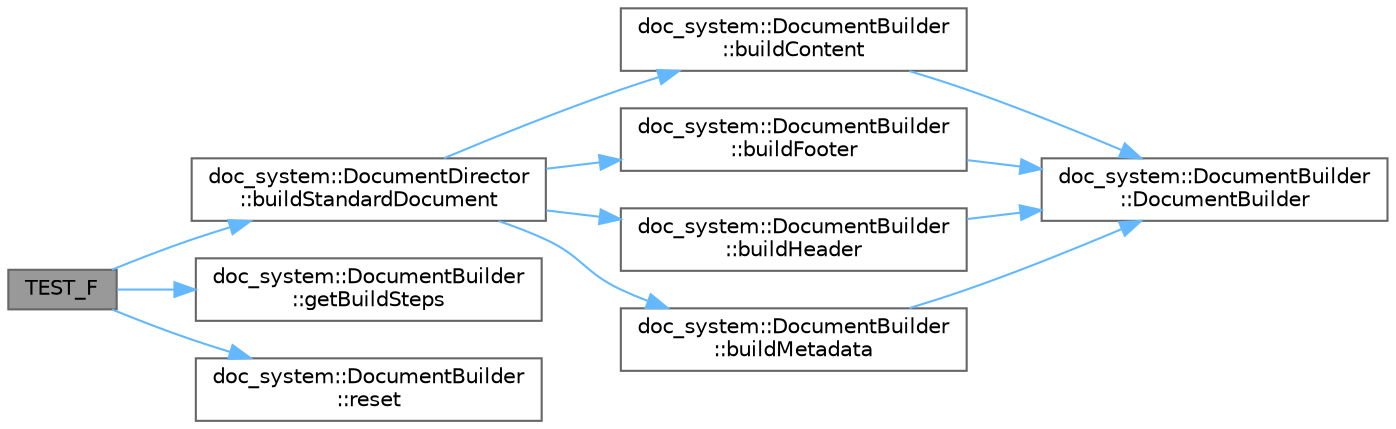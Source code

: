 digraph "TEST_F"
{
 // INTERACTIVE_SVG=YES
 // LATEX_PDF_SIZE
  bgcolor="transparent";
  edge [fontname=Helvetica,fontsize=10,labelfontname=Helvetica,labelfontsize=10];
  node [fontname=Helvetica,fontsize=10,shape=box,height=0.2,width=0.4];
  rankdir="LR";
  Node1 [id="Node000001",label="TEST_F",height=0.2,width=0.4,color="gray40", fillcolor="grey60", style="filled", fontcolor="black",tooltip=" "];
  Node1 -> Node2 [id="edge1_Node000001_Node000002",color="steelblue1",style="solid",tooltip=" "];
  Node2 [id="Node000002",label="doc_system::DocumentDirector\l::buildStandardDocument",height=0.2,width=0.4,color="grey40", fillcolor="white", style="filled",URL="$classdoc__system_1_1_document_director.html#a822c3496c99c60431854b249a845c0a5",tooltip=" "];
  Node2 -> Node3 [id="edge2_Node000002_Node000003",color="steelblue1",style="solid",tooltip=" "];
  Node3 [id="Node000003",label="doc_system::DocumentBuilder\l::buildContent",height=0.2,width=0.4,color="grey40", fillcolor="white", style="filled",URL="$classdoc__system_1_1_document_builder.html#aadc1209c9255e88c4d608b16f06aca19",tooltip=" "];
  Node3 -> Node4 [id="edge3_Node000003_Node000004",color="steelblue1",style="solid",tooltip=" "];
  Node4 [id="Node000004",label="doc_system::DocumentBuilder\l::DocumentBuilder",height=0.2,width=0.4,color="grey40", fillcolor="white", style="filled",URL="$classdoc__system_1_1_document_builder.html#a49c58480fa4e90c99742ee23aab37e67",tooltip=" "];
  Node2 -> Node5 [id="edge4_Node000002_Node000005",color="steelblue1",style="solid",tooltip=" "];
  Node5 [id="Node000005",label="doc_system::DocumentBuilder\l::buildFooter",height=0.2,width=0.4,color="grey40", fillcolor="white", style="filled",URL="$classdoc__system_1_1_document_builder.html#a9e59cece84248048e8c77e11b880c280",tooltip=" "];
  Node5 -> Node4 [id="edge5_Node000005_Node000004",color="steelblue1",style="solid",tooltip=" "];
  Node2 -> Node6 [id="edge6_Node000002_Node000006",color="steelblue1",style="solid",tooltip=" "];
  Node6 [id="Node000006",label="doc_system::DocumentBuilder\l::buildHeader",height=0.2,width=0.4,color="grey40", fillcolor="white", style="filled",URL="$classdoc__system_1_1_document_builder.html#a7b606d59a7a97974b1a06d25971f1443",tooltip=" "];
  Node6 -> Node4 [id="edge7_Node000006_Node000004",color="steelblue1",style="solid",tooltip=" "];
  Node2 -> Node7 [id="edge8_Node000002_Node000007",color="steelblue1",style="solid",tooltip=" "];
  Node7 [id="Node000007",label="doc_system::DocumentBuilder\l::buildMetadata",height=0.2,width=0.4,color="grey40", fillcolor="white", style="filled",URL="$classdoc__system_1_1_document_builder.html#a408bf023f001c3eda2b570548070c9ef",tooltip=" "];
  Node7 -> Node4 [id="edge9_Node000007_Node000004",color="steelblue1",style="solid",tooltip=" "];
  Node1 -> Node8 [id="edge10_Node000001_Node000008",color="steelblue1",style="solid",tooltip=" "];
  Node8 [id="Node000008",label="doc_system::DocumentBuilder\l::getBuildSteps",height=0.2,width=0.4,color="grey40", fillcolor="white", style="filled",URL="$classdoc__system_1_1_document_builder.html#a896ad9ab25778997872bb04545d4bb2c",tooltip=" "];
  Node1 -> Node9 [id="edge11_Node000001_Node000009",color="steelblue1",style="solid",tooltip=" "];
  Node9 [id="Node000009",label="doc_system::DocumentBuilder\l::reset",height=0.2,width=0.4,color="grey40", fillcolor="white", style="filled",URL="$classdoc__system_1_1_document_builder.html#a006a06c92b17802deb4e4f4282a7df5b",tooltip=" "];
}
